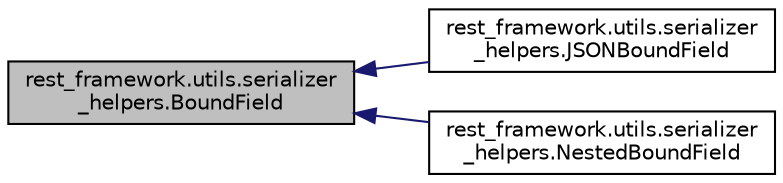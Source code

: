 digraph "rest_framework.utils.serializer_helpers.BoundField"
{
 // LATEX_PDF_SIZE
  edge [fontname="Helvetica",fontsize="10",labelfontname="Helvetica",labelfontsize="10"];
  node [fontname="Helvetica",fontsize="10",shape=record];
  rankdir="LR";
  Node1 [label="rest_framework.utils.serializer\l_helpers.BoundField",height=0.2,width=0.4,color="black", fillcolor="grey75", style="filled", fontcolor="black",tooltip=" "];
  Node1 -> Node2 [dir="back",color="midnightblue",fontsize="10",style="solid",fontname="Helvetica"];
  Node2 [label="rest_framework.utils.serializer\l_helpers.JSONBoundField",height=0.2,width=0.4,color="black", fillcolor="white", style="filled",URL="$d6/d9f/classrest__framework_1_1utils_1_1serializer__helpers_1_1_j_s_o_n_bound_field.html",tooltip=" "];
  Node1 -> Node3 [dir="back",color="midnightblue",fontsize="10",style="solid",fontname="Helvetica"];
  Node3 [label="rest_framework.utils.serializer\l_helpers.NestedBoundField",height=0.2,width=0.4,color="black", fillcolor="white", style="filled",URL="$d3/d4c/classrest__framework_1_1utils_1_1serializer__helpers_1_1_nested_bound_field.html",tooltip=" "];
}
